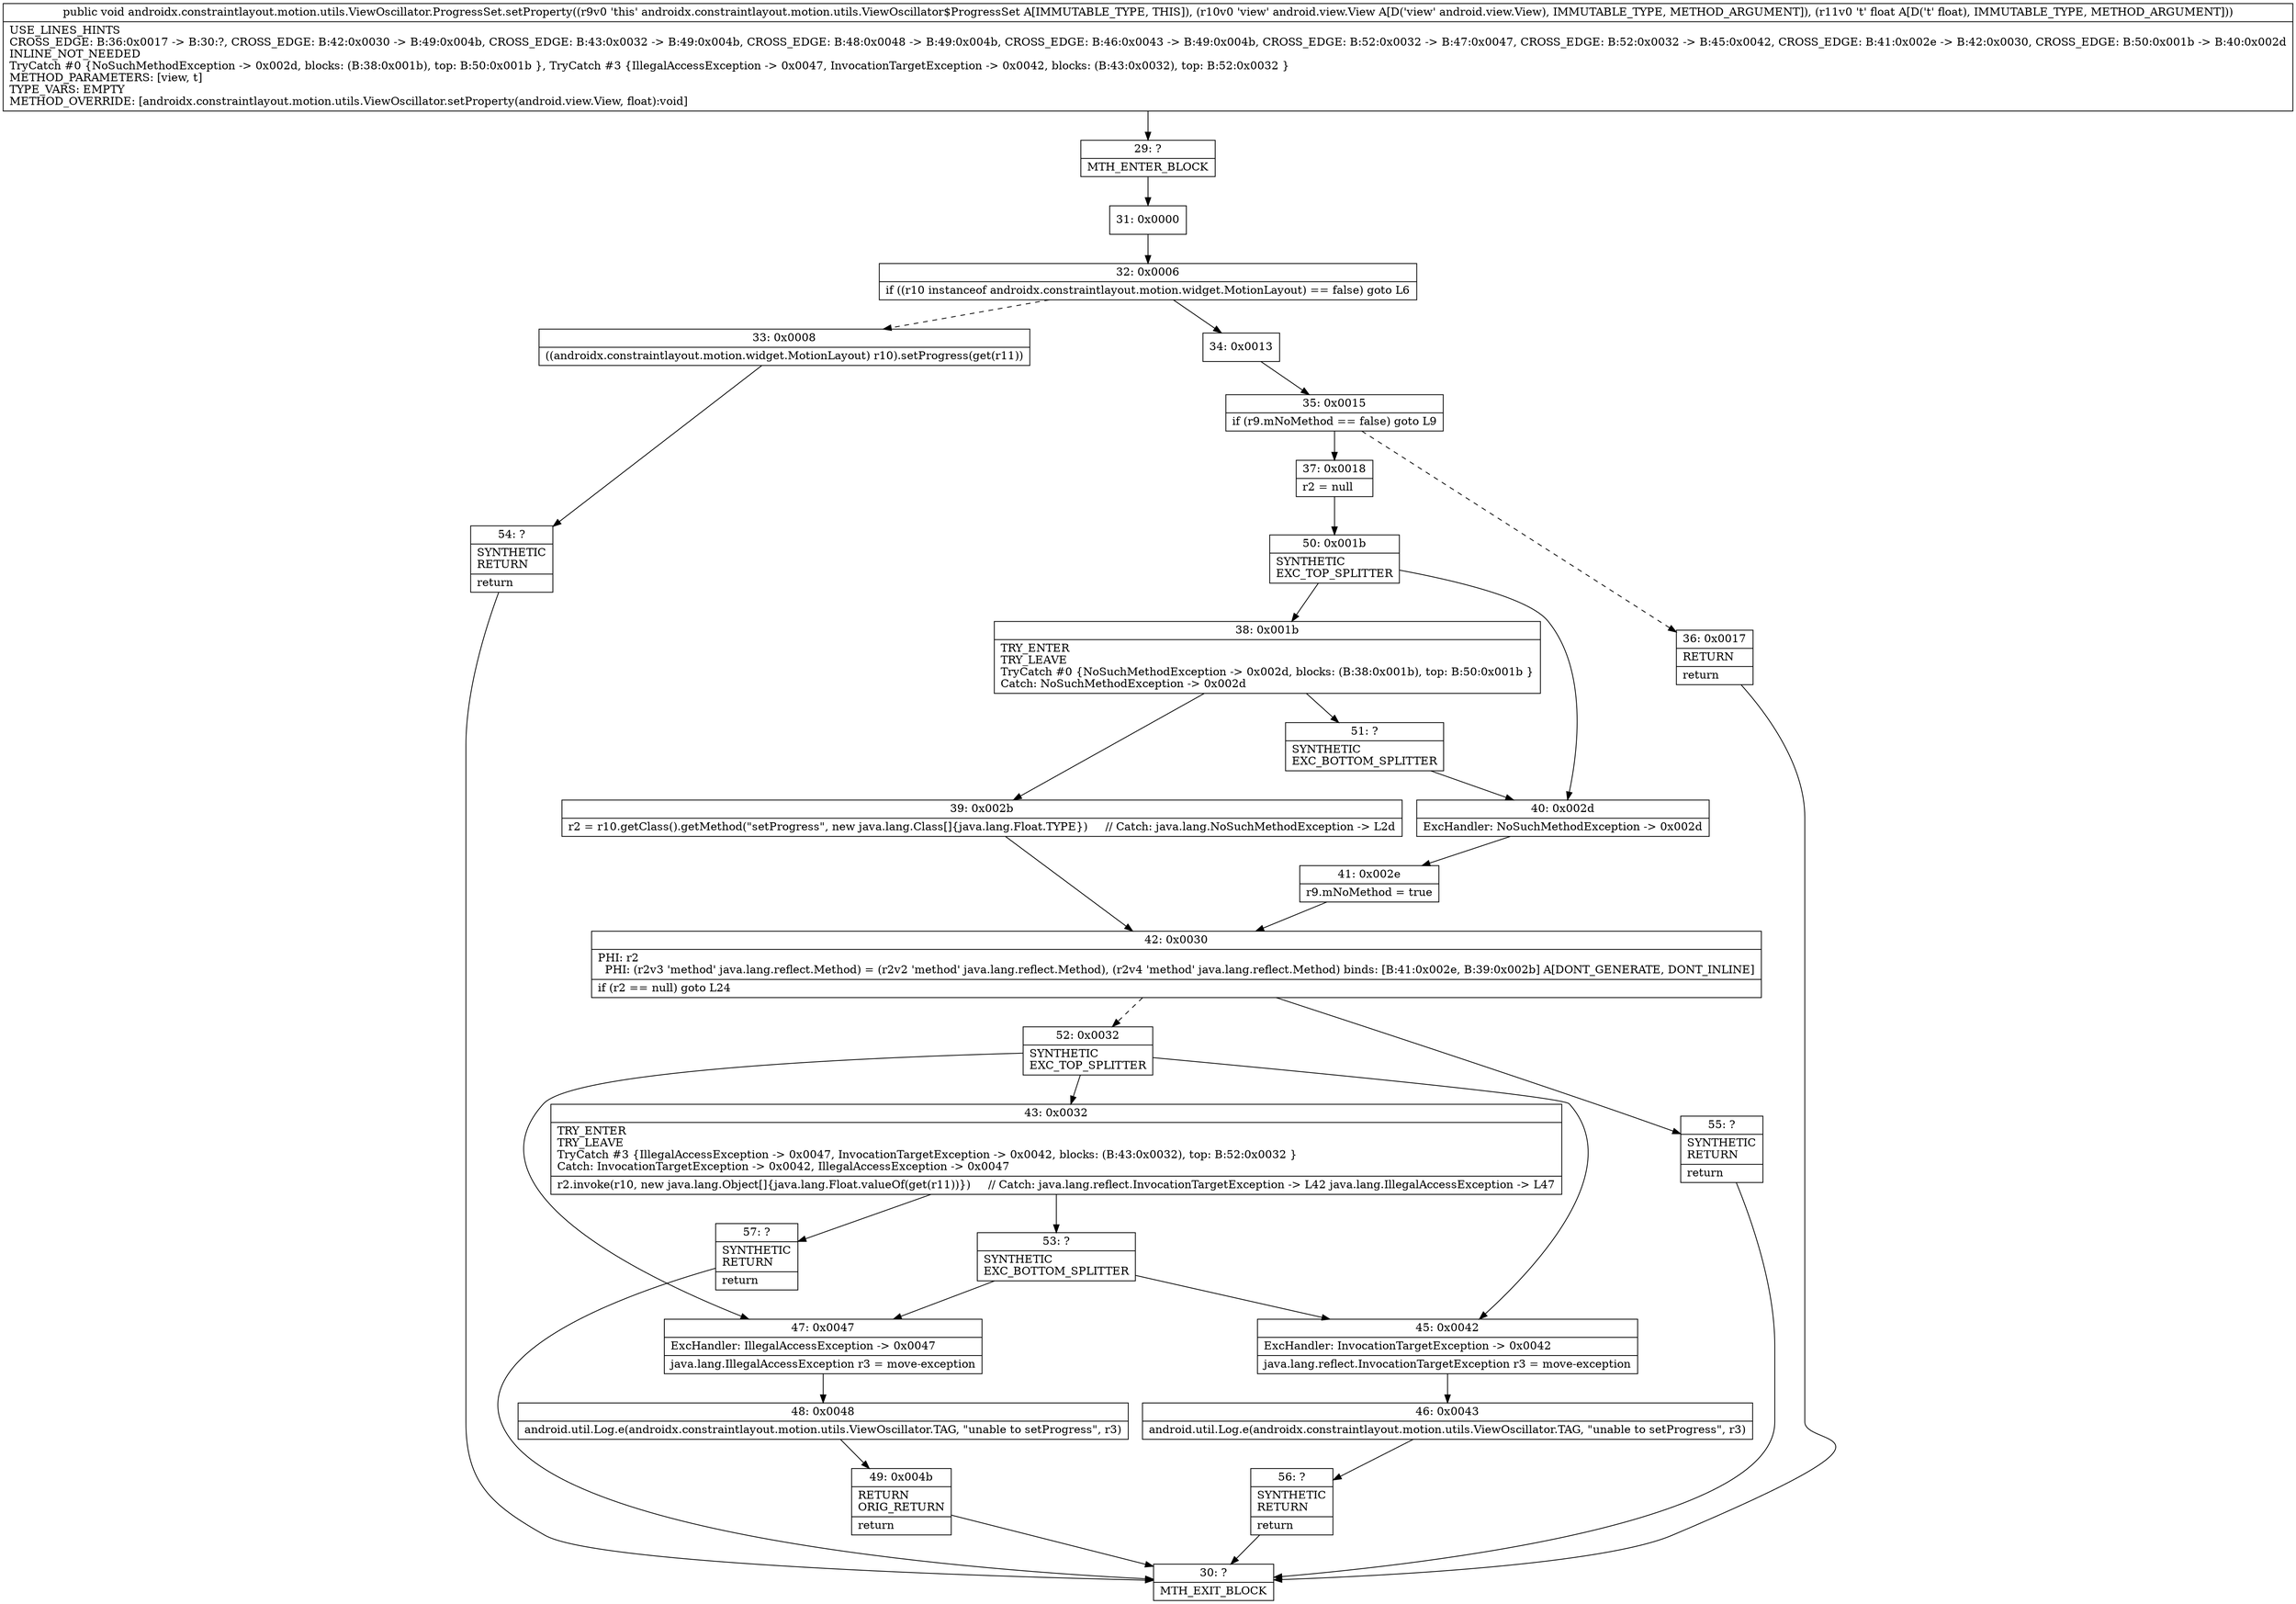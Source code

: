 digraph "CFG forandroidx.constraintlayout.motion.utils.ViewOscillator.ProgressSet.setProperty(Landroid\/view\/View;F)V" {
Node_29 [shape=record,label="{29\:\ ?|MTH_ENTER_BLOCK\l}"];
Node_31 [shape=record,label="{31\:\ 0x0000}"];
Node_32 [shape=record,label="{32\:\ 0x0006|if ((r10 instanceof androidx.constraintlayout.motion.widget.MotionLayout) == false) goto L6\l}"];
Node_33 [shape=record,label="{33\:\ 0x0008|((androidx.constraintlayout.motion.widget.MotionLayout) r10).setProgress(get(r11))\l}"];
Node_54 [shape=record,label="{54\:\ ?|SYNTHETIC\lRETURN\l|return\l}"];
Node_30 [shape=record,label="{30\:\ ?|MTH_EXIT_BLOCK\l}"];
Node_34 [shape=record,label="{34\:\ 0x0013}"];
Node_35 [shape=record,label="{35\:\ 0x0015|if (r9.mNoMethod == false) goto L9\l}"];
Node_36 [shape=record,label="{36\:\ 0x0017|RETURN\l|return\l}"];
Node_37 [shape=record,label="{37\:\ 0x0018|r2 = null\l}"];
Node_50 [shape=record,label="{50\:\ 0x001b|SYNTHETIC\lEXC_TOP_SPLITTER\l}"];
Node_38 [shape=record,label="{38\:\ 0x001b|TRY_ENTER\lTRY_LEAVE\lTryCatch #0 \{NoSuchMethodException \-\> 0x002d, blocks: (B:38:0x001b), top: B:50:0x001b \}\lCatch: NoSuchMethodException \-\> 0x002d\l}"];
Node_39 [shape=record,label="{39\:\ 0x002b|r2 = r10.getClass().getMethod(\"setProgress\", new java.lang.Class[]\{java.lang.Float.TYPE\})     \/\/ Catch: java.lang.NoSuchMethodException \-\> L2d\l}"];
Node_42 [shape=record,label="{42\:\ 0x0030|PHI: r2 \l  PHI: (r2v3 'method' java.lang.reflect.Method) = (r2v2 'method' java.lang.reflect.Method), (r2v4 'method' java.lang.reflect.Method) binds: [B:41:0x002e, B:39:0x002b] A[DONT_GENERATE, DONT_INLINE]\l|if (r2 == null) goto L24\l}"];
Node_52 [shape=record,label="{52\:\ 0x0032|SYNTHETIC\lEXC_TOP_SPLITTER\l}"];
Node_43 [shape=record,label="{43\:\ 0x0032|TRY_ENTER\lTRY_LEAVE\lTryCatch #3 \{IllegalAccessException \-\> 0x0047, InvocationTargetException \-\> 0x0042, blocks: (B:43:0x0032), top: B:52:0x0032 \}\lCatch: InvocationTargetException \-\> 0x0042, IllegalAccessException \-\> 0x0047\l|r2.invoke(r10, new java.lang.Object[]\{java.lang.Float.valueOf(get(r11))\})     \/\/ Catch: java.lang.reflect.InvocationTargetException \-\> L42 java.lang.IllegalAccessException \-\> L47\l}"];
Node_53 [shape=record,label="{53\:\ ?|SYNTHETIC\lEXC_BOTTOM_SPLITTER\l}"];
Node_57 [shape=record,label="{57\:\ ?|SYNTHETIC\lRETURN\l|return\l}"];
Node_47 [shape=record,label="{47\:\ 0x0047|ExcHandler: IllegalAccessException \-\> 0x0047\l|java.lang.IllegalAccessException r3 = move\-exception\l}"];
Node_48 [shape=record,label="{48\:\ 0x0048|android.util.Log.e(androidx.constraintlayout.motion.utils.ViewOscillator.TAG, \"unable to setProgress\", r3)\l}"];
Node_49 [shape=record,label="{49\:\ 0x004b|RETURN\lORIG_RETURN\l|return\l}"];
Node_45 [shape=record,label="{45\:\ 0x0042|ExcHandler: InvocationTargetException \-\> 0x0042\l|java.lang.reflect.InvocationTargetException r3 = move\-exception\l}"];
Node_46 [shape=record,label="{46\:\ 0x0043|android.util.Log.e(androidx.constraintlayout.motion.utils.ViewOscillator.TAG, \"unable to setProgress\", r3)\l}"];
Node_56 [shape=record,label="{56\:\ ?|SYNTHETIC\lRETURN\l|return\l}"];
Node_55 [shape=record,label="{55\:\ ?|SYNTHETIC\lRETURN\l|return\l}"];
Node_51 [shape=record,label="{51\:\ ?|SYNTHETIC\lEXC_BOTTOM_SPLITTER\l}"];
Node_40 [shape=record,label="{40\:\ 0x002d|ExcHandler: NoSuchMethodException \-\> 0x002d\l}"];
Node_41 [shape=record,label="{41\:\ 0x002e|r9.mNoMethod = true\l}"];
MethodNode[shape=record,label="{public void androidx.constraintlayout.motion.utils.ViewOscillator.ProgressSet.setProperty((r9v0 'this' androidx.constraintlayout.motion.utils.ViewOscillator$ProgressSet A[IMMUTABLE_TYPE, THIS]), (r10v0 'view' android.view.View A[D('view' android.view.View), IMMUTABLE_TYPE, METHOD_ARGUMENT]), (r11v0 't' float A[D('t' float), IMMUTABLE_TYPE, METHOD_ARGUMENT]))  | USE_LINES_HINTS\lCROSS_EDGE: B:36:0x0017 \-\> B:30:?, CROSS_EDGE: B:42:0x0030 \-\> B:49:0x004b, CROSS_EDGE: B:43:0x0032 \-\> B:49:0x004b, CROSS_EDGE: B:48:0x0048 \-\> B:49:0x004b, CROSS_EDGE: B:46:0x0043 \-\> B:49:0x004b, CROSS_EDGE: B:52:0x0032 \-\> B:47:0x0047, CROSS_EDGE: B:52:0x0032 \-\> B:45:0x0042, CROSS_EDGE: B:41:0x002e \-\> B:42:0x0030, CROSS_EDGE: B:50:0x001b \-\> B:40:0x002d\lINLINE_NOT_NEEDED\lTryCatch #0 \{NoSuchMethodException \-\> 0x002d, blocks: (B:38:0x001b), top: B:50:0x001b \}, TryCatch #3 \{IllegalAccessException \-\> 0x0047, InvocationTargetException \-\> 0x0042, blocks: (B:43:0x0032), top: B:52:0x0032 \}\lMETHOD_PARAMETERS: [view, t]\lTYPE_VARS: EMPTY\lMETHOD_OVERRIDE: [androidx.constraintlayout.motion.utils.ViewOscillator.setProperty(android.view.View, float):void]\l}"];
MethodNode -> Node_29;Node_29 -> Node_31;
Node_31 -> Node_32;
Node_32 -> Node_33[style=dashed];
Node_32 -> Node_34;
Node_33 -> Node_54;
Node_54 -> Node_30;
Node_34 -> Node_35;
Node_35 -> Node_36[style=dashed];
Node_35 -> Node_37;
Node_36 -> Node_30;
Node_37 -> Node_50;
Node_50 -> Node_38;
Node_50 -> Node_40;
Node_38 -> Node_39;
Node_38 -> Node_51;
Node_39 -> Node_42;
Node_42 -> Node_52[style=dashed];
Node_42 -> Node_55;
Node_52 -> Node_43;
Node_52 -> Node_47;
Node_52 -> Node_45;
Node_43 -> Node_53;
Node_43 -> Node_57;
Node_53 -> Node_47;
Node_53 -> Node_45;
Node_57 -> Node_30;
Node_47 -> Node_48;
Node_48 -> Node_49;
Node_49 -> Node_30;
Node_45 -> Node_46;
Node_46 -> Node_56;
Node_56 -> Node_30;
Node_55 -> Node_30;
Node_51 -> Node_40;
Node_40 -> Node_41;
Node_41 -> Node_42;
}

